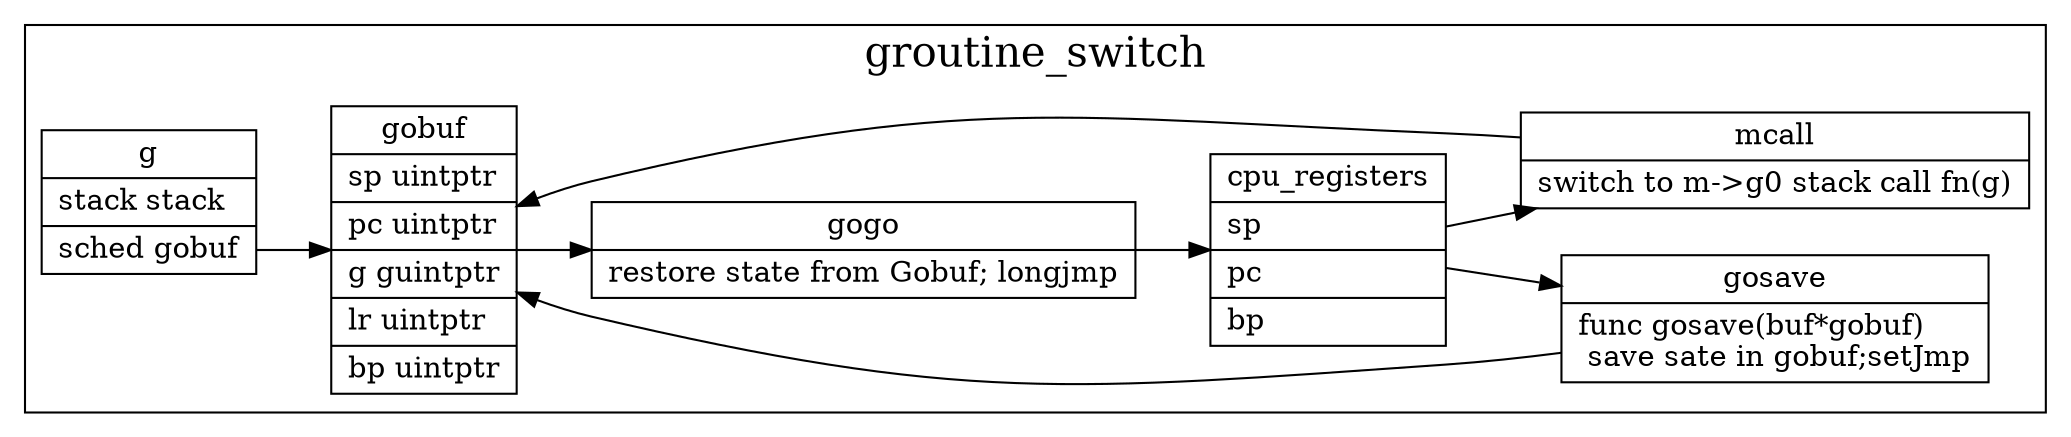 digraph goroutine_stack_switch {
  node[shape=box];
  newrank=true;
  rankdir=LR;
  subgraph cluster_groutine_switch {
    graph[label="groutine_switch";fontsize=20;];
    g[shape="record";
      label="{{
        g|
          stack stack\l|
          <sched> sched gobuf\l
      }}";
    ];

    gobuf[shape="record";
      label="{{
        gobuf|
          sp uintptr\l|
          pc uintptr\l|
          g guintptr\l|
          lr uintptr\l|
          bp uintptr\l
      }}";
    ];

    gogo[shape="record";
      label="{{
        gogo|
          restore state from Gobuf; longjmp\l
      }}";
    ];
    cpu_registers[shape="record";
      label="{{
        cpu_registers|
          sp \l|
          pc \l|
          bp \l
      }}";
    ];

    gosave[shape="record";
      label="{{
        gosave|
          func gosave(buf*gobuf)\l
          save sate in gobuf;setJmp\l
      }}";
    ];
    mcall[shape="record";
      label="{{
        mcall|
          switch to m-\>g0 stack call fn(g)\l
      }}";
    ];

    g:sched -> gobuf;
    gobuf -> gogo -> cpu_registers;
    cpu_registers -> gosave -> gobuf;
    cpu_registers -> mcall -> gobuf;
  }
}
